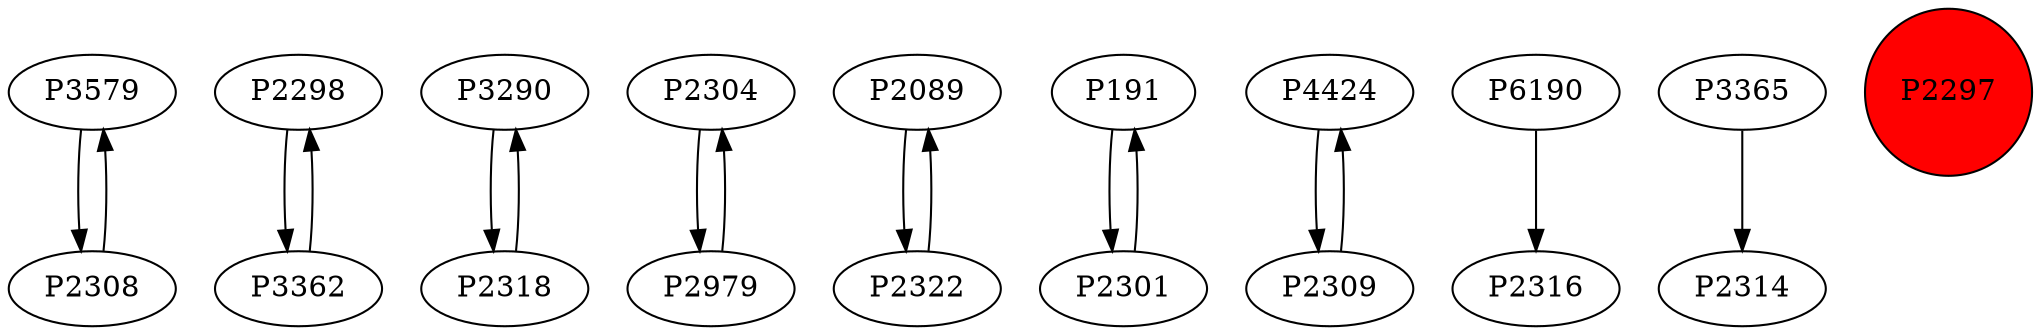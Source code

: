 digraph {
	P3579 -> P2308
	P2298 -> P3362
	P3290 -> P2318
	P2304 -> P2979
	P2089 -> P2322
	P2318 -> P3290
	P2322 -> P2089
	P191 -> P2301
	P3362 -> P2298
	P4424 -> P2309
	P6190 -> P2316
	P2308 -> P3579
	P2309 -> P4424
	P2979 -> P2304
	P2301 -> P191
	P3365 -> P2314
	P2297 [shape=circle]
	P2297 [style=filled]
	P2297 [fillcolor=red]
}